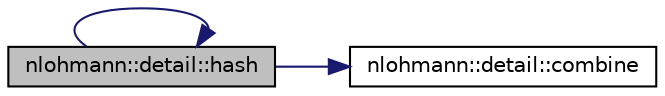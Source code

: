 digraph "nlohmann::detail::hash"
{
 // LATEX_PDF_SIZE
  edge [fontname="Helvetica",fontsize="10",labelfontname="Helvetica",labelfontsize="10"];
  node [fontname="Helvetica",fontsize="10",shape=record];
  rankdir="LR";
  Node1 [label="nlohmann::detail::hash",height=0.2,width=0.4,color="black", fillcolor="grey75", style="filled", fontcolor="black",tooltip="hash a JSON value"];
  Node1 -> Node2 [color="midnightblue",fontsize="10",style="solid",fontname="Helvetica"];
  Node2 [label="nlohmann::detail::combine",height=0.2,width=0.4,color="black", fillcolor="white", style="filled",URL="$namespacenlohmann_1_1detail.html#a66eb4d912b6f872d6983f7d0826f32c6",tooltip=" "];
  Node1 -> Node1 [color="midnightblue",fontsize="10",style="solid",fontname="Helvetica"];
}
